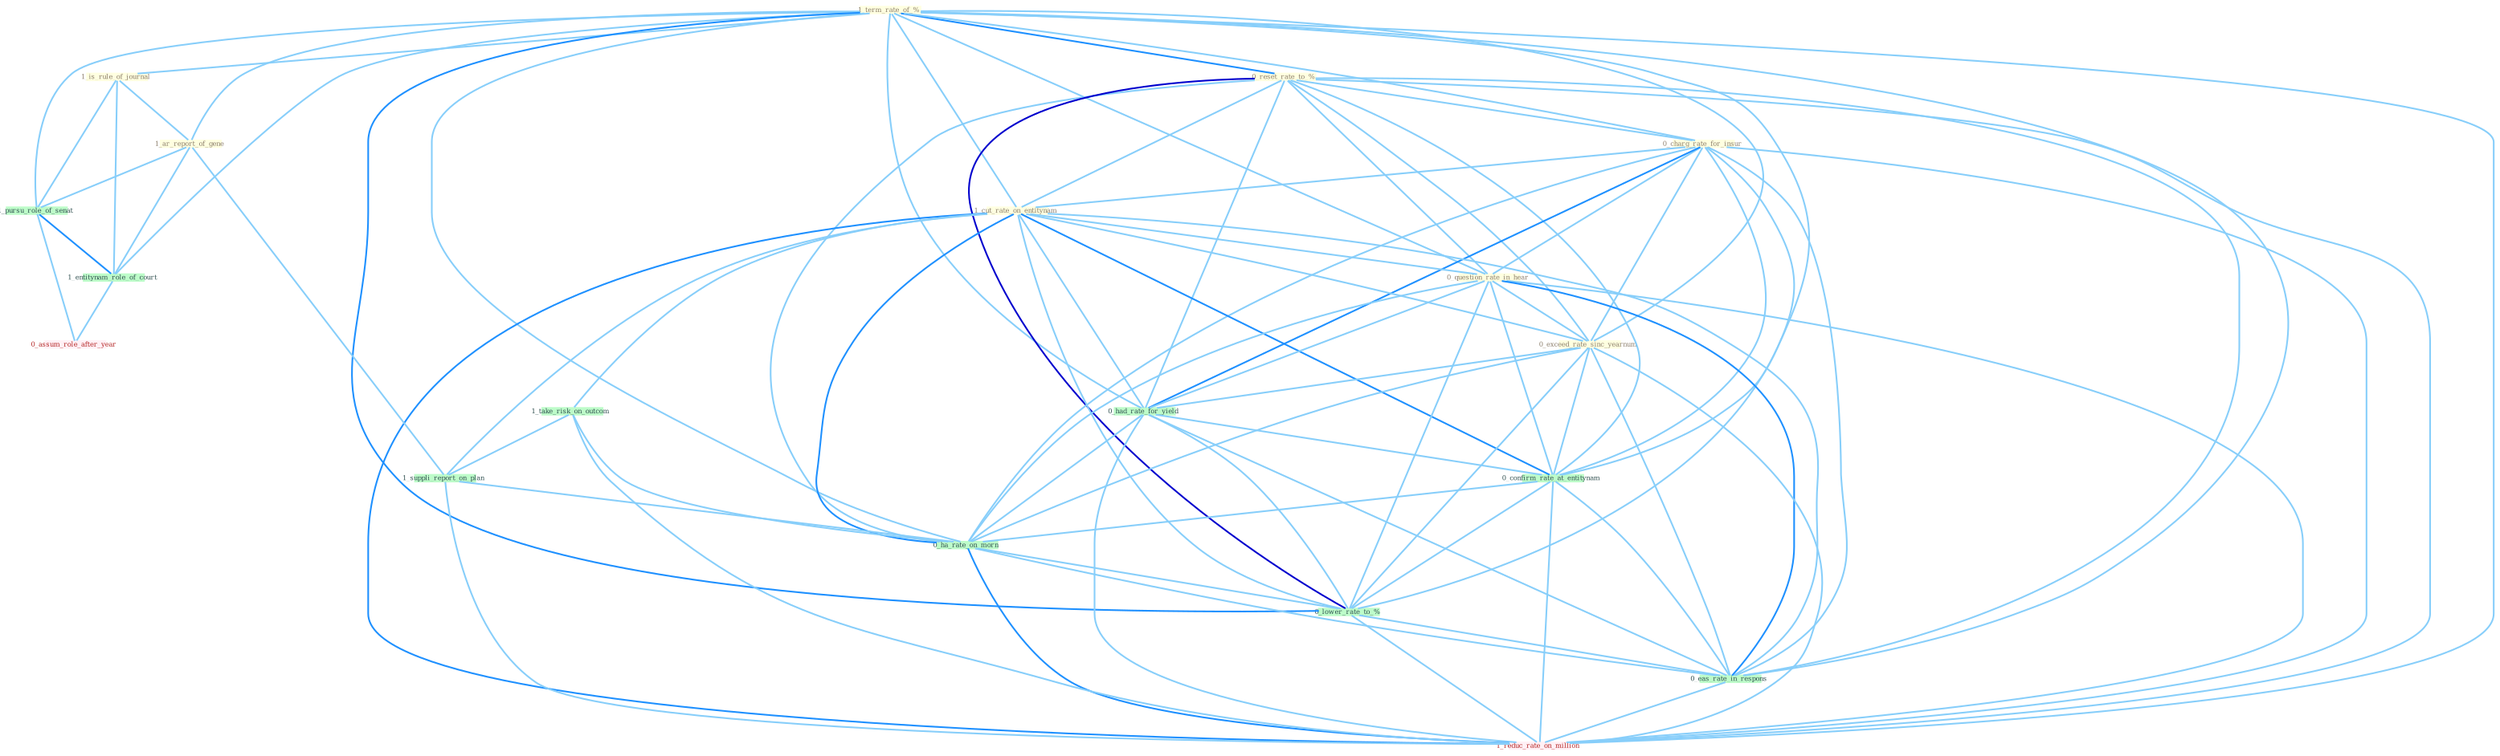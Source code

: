 Graph G{ 
    node
    [shape=polygon,style=filled,width=.5,height=.06,color="#BDFCC9",fixedsize=true,fontsize=4,
    fontcolor="#2f4f4f"];
    {node
    [color="#ffffe0", fontcolor="#8b7d6b"] "1_term_rate_of_% " "1_is_rule_of_journal " "0_reset_rate_to_% " "0_charg_rate_for_insur " "1_cut_rate_on_entitynam " "0_question_rate_in_hear " "1_ar_report_of_gene " "0_exceed_rate_sinc_yearnum "}
{node [color="#fff0f5", fontcolor="#b22222"] "1_reduc_rate_on_million " "0_assum_role_after_year "}
edge [color="#B0E2FF"];

	"1_term_rate_of_% " -- "1_is_rule_of_journal " [w="1", color="#87cefa" ];
	"1_term_rate_of_% " -- "0_reset_rate_to_% " [w="2", color="#1e90ff" , len=0.8];
	"1_term_rate_of_% " -- "0_charg_rate_for_insur " [w="1", color="#87cefa" ];
	"1_term_rate_of_% " -- "1_cut_rate_on_entitynam " [w="1", color="#87cefa" ];
	"1_term_rate_of_% " -- "0_question_rate_in_hear " [w="1", color="#87cefa" ];
	"1_term_rate_of_% " -- "1_ar_report_of_gene " [w="1", color="#87cefa" ];
	"1_term_rate_of_% " -- "0_exceed_rate_sinc_yearnum " [w="1", color="#87cefa" ];
	"1_term_rate_of_% " -- "1_pursu_role_of_senat " [w="1", color="#87cefa" ];
	"1_term_rate_of_% " -- "0_had_rate_for_yield " [w="1", color="#87cefa" ];
	"1_term_rate_of_% " -- "0_confirm_rate_at_entitynam " [w="1", color="#87cefa" ];
	"1_term_rate_of_% " -- "0_ha_rate_on_morn " [w="1", color="#87cefa" ];
	"1_term_rate_of_% " -- "1_entitynam_role_of_court " [w="1", color="#87cefa" ];
	"1_term_rate_of_% " -- "0_lower_rate_to_% " [w="2", color="#1e90ff" , len=0.8];
	"1_term_rate_of_% " -- "0_eas_rate_in_respons " [w="1", color="#87cefa" ];
	"1_term_rate_of_% " -- "1_reduc_rate_on_million " [w="1", color="#87cefa" ];
	"1_is_rule_of_journal " -- "1_ar_report_of_gene " [w="1", color="#87cefa" ];
	"1_is_rule_of_journal " -- "1_pursu_role_of_senat " [w="1", color="#87cefa" ];
	"1_is_rule_of_journal " -- "1_entitynam_role_of_court " [w="1", color="#87cefa" ];
	"0_reset_rate_to_% " -- "0_charg_rate_for_insur " [w="1", color="#87cefa" ];
	"0_reset_rate_to_% " -- "1_cut_rate_on_entitynam " [w="1", color="#87cefa" ];
	"0_reset_rate_to_% " -- "0_question_rate_in_hear " [w="1", color="#87cefa" ];
	"0_reset_rate_to_% " -- "0_exceed_rate_sinc_yearnum " [w="1", color="#87cefa" ];
	"0_reset_rate_to_% " -- "0_had_rate_for_yield " [w="1", color="#87cefa" ];
	"0_reset_rate_to_% " -- "0_confirm_rate_at_entitynam " [w="1", color="#87cefa" ];
	"0_reset_rate_to_% " -- "0_ha_rate_on_morn " [w="1", color="#87cefa" ];
	"0_reset_rate_to_% " -- "0_lower_rate_to_% " [w="3", color="#0000cd" , len=0.6];
	"0_reset_rate_to_% " -- "0_eas_rate_in_respons " [w="1", color="#87cefa" ];
	"0_reset_rate_to_% " -- "1_reduc_rate_on_million " [w="1", color="#87cefa" ];
	"0_charg_rate_for_insur " -- "1_cut_rate_on_entitynam " [w="1", color="#87cefa" ];
	"0_charg_rate_for_insur " -- "0_question_rate_in_hear " [w="1", color="#87cefa" ];
	"0_charg_rate_for_insur " -- "0_exceed_rate_sinc_yearnum " [w="1", color="#87cefa" ];
	"0_charg_rate_for_insur " -- "0_had_rate_for_yield " [w="2", color="#1e90ff" , len=0.8];
	"0_charg_rate_for_insur " -- "0_confirm_rate_at_entitynam " [w="1", color="#87cefa" ];
	"0_charg_rate_for_insur " -- "0_ha_rate_on_morn " [w="1", color="#87cefa" ];
	"0_charg_rate_for_insur " -- "0_lower_rate_to_% " [w="1", color="#87cefa" ];
	"0_charg_rate_for_insur " -- "0_eas_rate_in_respons " [w="1", color="#87cefa" ];
	"0_charg_rate_for_insur " -- "1_reduc_rate_on_million " [w="1", color="#87cefa" ];
	"1_cut_rate_on_entitynam " -- "0_question_rate_in_hear " [w="1", color="#87cefa" ];
	"1_cut_rate_on_entitynam " -- "0_exceed_rate_sinc_yearnum " [w="1", color="#87cefa" ];
	"1_cut_rate_on_entitynam " -- "1_take_risk_on_outcom " [w="1", color="#87cefa" ];
	"1_cut_rate_on_entitynam " -- "1_suppli_report_on_plan " [w="1", color="#87cefa" ];
	"1_cut_rate_on_entitynam " -- "0_had_rate_for_yield " [w="1", color="#87cefa" ];
	"1_cut_rate_on_entitynam " -- "0_confirm_rate_at_entitynam " [w="2", color="#1e90ff" , len=0.8];
	"1_cut_rate_on_entitynam " -- "0_ha_rate_on_morn " [w="2", color="#1e90ff" , len=0.8];
	"1_cut_rate_on_entitynam " -- "0_lower_rate_to_% " [w="1", color="#87cefa" ];
	"1_cut_rate_on_entitynam " -- "0_eas_rate_in_respons " [w="1", color="#87cefa" ];
	"1_cut_rate_on_entitynam " -- "1_reduc_rate_on_million " [w="2", color="#1e90ff" , len=0.8];
	"0_question_rate_in_hear " -- "0_exceed_rate_sinc_yearnum " [w="1", color="#87cefa" ];
	"0_question_rate_in_hear " -- "0_had_rate_for_yield " [w="1", color="#87cefa" ];
	"0_question_rate_in_hear " -- "0_confirm_rate_at_entitynam " [w="1", color="#87cefa" ];
	"0_question_rate_in_hear " -- "0_ha_rate_on_morn " [w="1", color="#87cefa" ];
	"0_question_rate_in_hear " -- "0_lower_rate_to_% " [w="1", color="#87cefa" ];
	"0_question_rate_in_hear " -- "0_eas_rate_in_respons " [w="2", color="#1e90ff" , len=0.8];
	"0_question_rate_in_hear " -- "1_reduc_rate_on_million " [w="1", color="#87cefa" ];
	"1_ar_report_of_gene " -- "1_pursu_role_of_senat " [w="1", color="#87cefa" ];
	"1_ar_report_of_gene " -- "1_suppli_report_on_plan " [w="1", color="#87cefa" ];
	"1_ar_report_of_gene " -- "1_entitynam_role_of_court " [w="1", color="#87cefa" ];
	"0_exceed_rate_sinc_yearnum " -- "0_had_rate_for_yield " [w="1", color="#87cefa" ];
	"0_exceed_rate_sinc_yearnum " -- "0_confirm_rate_at_entitynam " [w="1", color="#87cefa" ];
	"0_exceed_rate_sinc_yearnum " -- "0_ha_rate_on_morn " [w="1", color="#87cefa" ];
	"0_exceed_rate_sinc_yearnum " -- "0_lower_rate_to_% " [w="1", color="#87cefa" ];
	"0_exceed_rate_sinc_yearnum " -- "0_eas_rate_in_respons " [w="1", color="#87cefa" ];
	"0_exceed_rate_sinc_yearnum " -- "1_reduc_rate_on_million " [w="1", color="#87cefa" ];
	"1_pursu_role_of_senat " -- "1_entitynam_role_of_court " [w="2", color="#1e90ff" , len=0.8];
	"1_pursu_role_of_senat " -- "0_assum_role_after_year " [w="1", color="#87cefa" ];
	"1_take_risk_on_outcom " -- "1_suppli_report_on_plan " [w="1", color="#87cefa" ];
	"1_take_risk_on_outcom " -- "0_ha_rate_on_morn " [w="1", color="#87cefa" ];
	"1_take_risk_on_outcom " -- "1_reduc_rate_on_million " [w="1", color="#87cefa" ];
	"1_suppli_report_on_plan " -- "0_ha_rate_on_morn " [w="1", color="#87cefa" ];
	"1_suppli_report_on_plan " -- "1_reduc_rate_on_million " [w="1", color="#87cefa" ];
	"0_had_rate_for_yield " -- "0_confirm_rate_at_entitynam " [w="1", color="#87cefa" ];
	"0_had_rate_for_yield " -- "0_ha_rate_on_morn " [w="1", color="#87cefa" ];
	"0_had_rate_for_yield " -- "0_lower_rate_to_% " [w="1", color="#87cefa" ];
	"0_had_rate_for_yield " -- "0_eas_rate_in_respons " [w="1", color="#87cefa" ];
	"0_had_rate_for_yield " -- "1_reduc_rate_on_million " [w="1", color="#87cefa" ];
	"0_confirm_rate_at_entitynam " -- "0_ha_rate_on_morn " [w="1", color="#87cefa" ];
	"0_confirm_rate_at_entitynam " -- "0_lower_rate_to_% " [w="1", color="#87cefa" ];
	"0_confirm_rate_at_entitynam " -- "0_eas_rate_in_respons " [w="1", color="#87cefa" ];
	"0_confirm_rate_at_entitynam " -- "1_reduc_rate_on_million " [w="1", color="#87cefa" ];
	"0_ha_rate_on_morn " -- "0_lower_rate_to_% " [w="1", color="#87cefa" ];
	"0_ha_rate_on_morn " -- "0_eas_rate_in_respons " [w="1", color="#87cefa" ];
	"0_ha_rate_on_morn " -- "1_reduc_rate_on_million " [w="2", color="#1e90ff" , len=0.8];
	"1_entitynam_role_of_court " -- "0_assum_role_after_year " [w="1", color="#87cefa" ];
	"0_lower_rate_to_% " -- "0_eas_rate_in_respons " [w="1", color="#87cefa" ];
	"0_lower_rate_to_% " -- "1_reduc_rate_on_million " [w="1", color="#87cefa" ];
	"0_eas_rate_in_respons " -- "1_reduc_rate_on_million " [w="1", color="#87cefa" ];
}